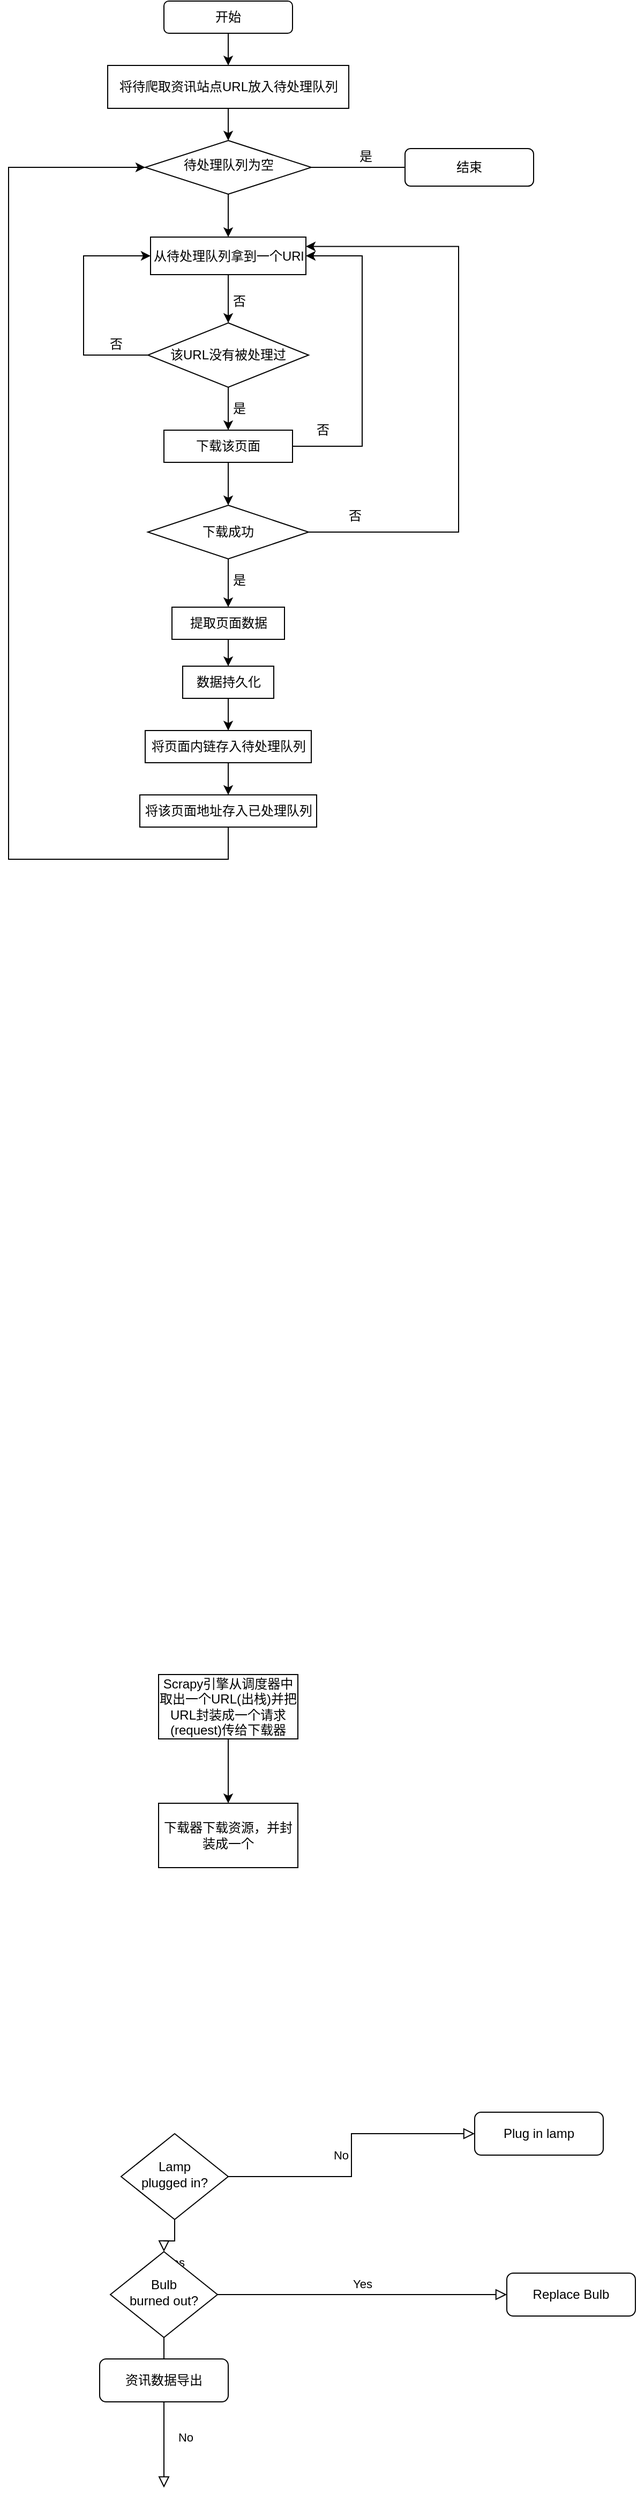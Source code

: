 <mxfile version="17.4.6" type="github">
  <diagram id="C5RBs43oDa-KdzZeNtuy" name="Page-1">
    <mxGraphModel dx="1724" dy="836" grid="1" gridSize="10" guides="1" tooltips="1" connect="1" arrows="1" fold="1" page="1" pageScale="1" pageWidth="827" pageHeight="1169" math="0" shadow="0">
      <root>
        <mxCell id="WIyWlLk6GJQsqaUBKTNV-0" />
        <mxCell id="WIyWlLk6GJQsqaUBKTNV-1" parent="WIyWlLk6GJQsqaUBKTNV-0" />
        <mxCell id="_goN-HZ2zoLXErJVBMWv-7" value="" style="edgeStyle=orthogonalEdgeStyle;rounded=0;orthogonalLoop=1;jettySize=auto;html=1;" edge="1" parent="WIyWlLk6GJQsqaUBKTNV-1" source="WIyWlLk6GJQsqaUBKTNV-3">
          <mxGeometry relative="1" as="geometry">
            <mxPoint x="225" y="80" as="targetPoint" />
          </mxGeometry>
        </mxCell>
        <mxCell id="WIyWlLk6GJQsqaUBKTNV-3" value="开始" style="rounded=1;whiteSpace=wrap;html=1;fontSize=12;glass=0;strokeWidth=1;shadow=0;" parent="WIyWlLk6GJQsqaUBKTNV-1" vertex="1">
          <mxGeometry x="165" y="20" width="120" height="30" as="geometry" />
        </mxCell>
        <mxCell id="WIyWlLk6GJQsqaUBKTNV-4" value="Yes" style="rounded=0;html=1;jettySize=auto;orthogonalLoop=1;fontSize=11;endArrow=block;endFill=0;endSize=8;strokeWidth=1;shadow=0;labelBackgroundColor=none;edgeStyle=orthogonalEdgeStyle;" parent="WIyWlLk6GJQsqaUBKTNV-1" source="WIyWlLk6GJQsqaUBKTNV-6" target="WIyWlLk6GJQsqaUBKTNV-10" edge="1">
          <mxGeometry y="20" relative="1" as="geometry">
            <mxPoint as="offset" />
          </mxGeometry>
        </mxCell>
        <mxCell id="WIyWlLk6GJQsqaUBKTNV-5" value="No" style="edgeStyle=orthogonalEdgeStyle;rounded=0;html=1;jettySize=auto;orthogonalLoop=1;fontSize=11;endArrow=block;endFill=0;endSize=8;strokeWidth=1;shadow=0;labelBackgroundColor=none;" parent="WIyWlLk6GJQsqaUBKTNV-1" source="WIyWlLk6GJQsqaUBKTNV-6" target="WIyWlLk6GJQsqaUBKTNV-7" edge="1">
          <mxGeometry y="10" relative="1" as="geometry">
            <mxPoint as="offset" />
          </mxGeometry>
        </mxCell>
        <mxCell id="WIyWlLk6GJQsqaUBKTNV-6" value="Lamp&lt;br&gt;plugged in?" style="rhombus;whiteSpace=wrap;html=1;shadow=0;fontFamily=Helvetica;fontSize=12;align=center;strokeWidth=1;spacing=6;spacingTop=-4;" parent="WIyWlLk6GJQsqaUBKTNV-1" vertex="1">
          <mxGeometry x="125" y="2008" width="100" height="80" as="geometry" />
        </mxCell>
        <mxCell id="WIyWlLk6GJQsqaUBKTNV-7" value="Plug in lamp" style="rounded=1;whiteSpace=wrap;html=1;fontSize=12;glass=0;strokeWidth=1;shadow=0;" parent="WIyWlLk6GJQsqaUBKTNV-1" vertex="1">
          <mxGeometry x="455" y="1988" width="120" height="40" as="geometry" />
        </mxCell>
        <mxCell id="WIyWlLk6GJQsqaUBKTNV-8" value="No" style="rounded=0;html=1;jettySize=auto;orthogonalLoop=1;fontSize=11;endArrow=block;endFill=0;endSize=8;strokeWidth=1;shadow=0;labelBackgroundColor=none;edgeStyle=orthogonalEdgeStyle;" parent="WIyWlLk6GJQsqaUBKTNV-1" source="WIyWlLk6GJQsqaUBKTNV-10" edge="1">
          <mxGeometry x="0.333" y="20" relative="1" as="geometry">
            <mxPoint as="offset" />
            <mxPoint x="165" y="2338" as="targetPoint" />
          </mxGeometry>
        </mxCell>
        <mxCell id="WIyWlLk6GJQsqaUBKTNV-9" value="Yes" style="edgeStyle=orthogonalEdgeStyle;rounded=0;html=1;jettySize=auto;orthogonalLoop=1;fontSize=11;endArrow=block;endFill=0;endSize=8;strokeWidth=1;shadow=0;labelBackgroundColor=none;" parent="WIyWlLk6GJQsqaUBKTNV-1" source="WIyWlLk6GJQsqaUBKTNV-10" target="WIyWlLk6GJQsqaUBKTNV-12" edge="1">
          <mxGeometry y="10" relative="1" as="geometry">
            <mxPoint as="offset" />
          </mxGeometry>
        </mxCell>
        <mxCell id="WIyWlLk6GJQsqaUBKTNV-10" value="Bulb&lt;br&gt;burned out?" style="rhombus;whiteSpace=wrap;html=1;shadow=0;fontFamily=Helvetica;fontSize=12;align=center;strokeWidth=1;spacing=6;spacingTop=-4;" parent="WIyWlLk6GJQsqaUBKTNV-1" vertex="1">
          <mxGeometry x="115" y="2118" width="100" height="80" as="geometry" />
        </mxCell>
        <mxCell id="WIyWlLk6GJQsqaUBKTNV-11" value="资讯数据导出" style="rounded=1;whiteSpace=wrap;html=1;fontSize=12;glass=0;strokeWidth=1;shadow=0;" parent="WIyWlLk6GJQsqaUBKTNV-1" vertex="1">
          <mxGeometry x="105" y="2218" width="120" height="40" as="geometry" />
        </mxCell>
        <mxCell id="WIyWlLk6GJQsqaUBKTNV-12" value="Replace Bulb" style="rounded=1;whiteSpace=wrap;html=1;fontSize=12;glass=0;strokeWidth=1;shadow=0;" parent="WIyWlLk6GJQsqaUBKTNV-1" vertex="1">
          <mxGeometry x="485" y="2138" width="120" height="40" as="geometry" />
        </mxCell>
        <mxCell id="_goN-HZ2zoLXErJVBMWv-11" value="" style="edgeStyle=orthogonalEdgeStyle;rounded=0;orthogonalLoop=1;jettySize=auto;html=1;" edge="1" parent="WIyWlLk6GJQsqaUBKTNV-1" source="_goN-HZ2zoLXErJVBMWv-8" target="_goN-HZ2zoLXErJVBMWv-10">
          <mxGeometry relative="1" as="geometry" />
        </mxCell>
        <mxCell id="_goN-HZ2zoLXErJVBMWv-8" value="Scrapy引擎从调度器中取出一个URL(出栈)并把URL封装成一个请求(request)传给下载器" style="whiteSpace=wrap;html=1;rounded=0;" vertex="1" parent="WIyWlLk6GJQsqaUBKTNV-1">
          <mxGeometry x="160" y="1580" width="130" height="60" as="geometry" />
        </mxCell>
        <mxCell id="_goN-HZ2zoLXErJVBMWv-10" value="下载器下载资源，并封装成一个" style="whiteSpace=wrap;html=1;rounded=0;" vertex="1" parent="WIyWlLk6GJQsqaUBKTNV-1">
          <mxGeometry x="160" y="1700" width="130" height="60" as="geometry" />
        </mxCell>
        <mxCell id="_goN-HZ2zoLXErJVBMWv-16" value="" style="edgeStyle=orthogonalEdgeStyle;rounded=0;orthogonalLoop=1;jettySize=auto;html=1;" edge="1" parent="WIyWlLk6GJQsqaUBKTNV-1">
          <mxGeometry relative="1" as="geometry">
            <mxPoint x="225" y="120" as="sourcePoint" />
            <mxPoint x="225" y="150" as="targetPoint" />
          </mxGeometry>
        </mxCell>
        <mxCell id="_goN-HZ2zoLXErJVBMWv-20" style="edgeStyle=orthogonalEdgeStyle;rounded=0;orthogonalLoop=1;jettySize=auto;html=1;exitX=1;exitY=0.5;exitDx=0;exitDy=0;entryX=0;entryY=0.5;entryDx=0;entryDy=0;" edge="1" parent="WIyWlLk6GJQsqaUBKTNV-1" source="_goN-HZ2zoLXErJVBMWv-18" target="_goN-HZ2zoLXErJVBMWv-19">
          <mxGeometry relative="1" as="geometry">
            <Array as="points">
              <mxPoint x="400" y="175" />
            </Array>
          </mxGeometry>
        </mxCell>
        <mxCell id="_goN-HZ2zoLXErJVBMWv-25" style="edgeStyle=orthogonalEdgeStyle;rounded=0;orthogonalLoop=1;jettySize=auto;html=1;entryX=0.5;entryY=0;entryDx=0;entryDy=0;" edge="1" parent="WIyWlLk6GJQsqaUBKTNV-1" source="_goN-HZ2zoLXErJVBMWv-18" target="_goN-HZ2zoLXErJVBMWv-24">
          <mxGeometry relative="1" as="geometry" />
        </mxCell>
        <mxCell id="_goN-HZ2zoLXErJVBMWv-18" value="待处理队列为空" style="rhombus;whiteSpace=wrap;html=1;shadow=0;fontFamily=Helvetica;fontSize=12;align=center;strokeWidth=1;spacing=6;spacingTop=-4;" vertex="1" parent="WIyWlLk6GJQsqaUBKTNV-1">
          <mxGeometry x="147.5" y="150" width="155" height="50" as="geometry" />
        </mxCell>
        <mxCell id="_goN-HZ2zoLXErJVBMWv-19" value="结束" style="rounded=1;whiteSpace=wrap;html=1;fontSize=12;glass=0;strokeWidth=1;shadow=0;" vertex="1" parent="WIyWlLk6GJQsqaUBKTNV-1">
          <mxGeometry x="390" y="157.5" width="120" height="35" as="geometry" />
        </mxCell>
        <mxCell id="_goN-HZ2zoLXErJVBMWv-22" value="是" style="text;html=1;align=center;verticalAlign=middle;resizable=0;points=[];autosize=1;strokeColor=none;fillColor=none;" vertex="1" parent="WIyWlLk6GJQsqaUBKTNV-1">
          <mxGeometry x="337.5" y="155" width="30" height="20" as="geometry" />
        </mxCell>
        <mxCell id="_goN-HZ2zoLXErJVBMWv-23" value="&lt;span&gt;将待爬取资讯站点URL放入待处理队列&lt;/span&gt;" style="rounded=0;whiteSpace=wrap;html=1;" vertex="1" parent="WIyWlLk6GJQsqaUBKTNV-1">
          <mxGeometry x="112.5" y="80" width="225" height="40" as="geometry" />
        </mxCell>
        <mxCell id="_goN-HZ2zoLXErJVBMWv-31" style="edgeStyle=orthogonalEdgeStyle;rounded=0;orthogonalLoop=1;jettySize=auto;html=1;" edge="1" parent="WIyWlLk6GJQsqaUBKTNV-1" source="_goN-HZ2zoLXErJVBMWv-24" target="_goN-HZ2zoLXErJVBMWv-27">
          <mxGeometry relative="1" as="geometry" />
        </mxCell>
        <mxCell id="_goN-HZ2zoLXErJVBMWv-24" value="从待处理队列拿到一个URl" style="rounded=0;whiteSpace=wrap;html=1;" vertex="1" parent="WIyWlLk6GJQsqaUBKTNV-1">
          <mxGeometry x="152.5" y="240" width="145" height="35" as="geometry" />
        </mxCell>
        <mxCell id="_goN-HZ2zoLXErJVBMWv-26" value="否" style="text;html=1;align=center;verticalAlign=middle;resizable=0;points=[];autosize=1;strokeColor=none;fillColor=none;" vertex="1" parent="WIyWlLk6GJQsqaUBKTNV-1">
          <mxGeometry x="220" y="290" width="30" height="20" as="geometry" />
        </mxCell>
        <mxCell id="_goN-HZ2zoLXErJVBMWv-29" style="edgeStyle=orthogonalEdgeStyle;rounded=0;orthogonalLoop=1;jettySize=auto;html=1;entryX=0.5;entryY=0;entryDx=0;entryDy=0;" edge="1" parent="WIyWlLk6GJQsqaUBKTNV-1" source="_goN-HZ2zoLXErJVBMWv-27" target="_goN-HZ2zoLXErJVBMWv-28">
          <mxGeometry relative="1" as="geometry" />
        </mxCell>
        <mxCell id="_goN-HZ2zoLXErJVBMWv-38" style="edgeStyle=orthogonalEdgeStyle;rounded=0;orthogonalLoop=1;jettySize=auto;html=1;entryX=0;entryY=0.5;entryDx=0;entryDy=0;strokeColor=default;" edge="1" parent="WIyWlLk6GJQsqaUBKTNV-1" source="_goN-HZ2zoLXErJVBMWv-27" target="_goN-HZ2zoLXErJVBMWv-24">
          <mxGeometry relative="1" as="geometry">
            <Array as="points">
              <mxPoint x="90" y="350" />
              <mxPoint x="90" y="258" />
            </Array>
          </mxGeometry>
        </mxCell>
        <mxCell id="_goN-HZ2zoLXErJVBMWv-27" value="该URL没有被处理过" style="rhombus;whiteSpace=wrap;html=1;" vertex="1" parent="WIyWlLk6GJQsqaUBKTNV-1">
          <mxGeometry x="150" y="320" width="150" height="60" as="geometry" />
        </mxCell>
        <mxCell id="_goN-HZ2zoLXErJVBMWv-42" style="edgeStyle=orthogonalEdgeStyle;rounded=0;orthogonalLoop=1;jettySize=auto;html=1;entryX=0.5;entryY=0;entryDx=0;entryDy=0;strokeColor=default;" edge="1" parent="WIyWlLk6GJQsqaUBKTNV-1" source="_goN-HZ2zoLXErJVBMWv-28" target="_goN-HZ2zoLXErJVBMWv-41">
          <mxGeometry relative="1" as="geometry" />
        </mxCell>
        <mxCell id="_goN-HZ2zoLXErJVBMWv-55" style="edgeStyle=orthogonalEdgeStyle;rounded=0;orthogonalLoop=1;jettySize=auto;html=1;entryX=1;entryY=0.5;entryDx=0;entryDy=0;strokeColor=default;" edge="1" parent="WIyWlLk6GJQsqaUBKTNV-1" source="_goN-HZ2zoLXErJVBMWv-28" target="_goN-HZ2zoLXErJVBMWv-24">
          <mxGeometry relative="1" as="geometry">
            <Array as="points">
              <mxPoint x="350" y="435" />
              <mxPoint x="350" y="258" />
            </Array>
          </mxGeometry>
        </mxCell>
        <mxCell id="_goN-HZ2zoLXErJVBMWv-28" value="下载该页面" style="rounded=0;whiteSpace=wrap;html=1;" vertex="1" parent="WIyWlLk6GJQsqaUBKTNV-1">
          <mxGeometry x="165" y="420" width="120" height="30" as="geometry" />
        </mxCell>
        <mxCell id="_goN-HZ2zoLXErJVBMWv-30" value="是" style="text;html=1;align=center;verticalAlign=middle;resizable=0;points=[];autosize=1;strokeColor=none;fillColor=none;" vertex="1" parent="WIyWlLk6GJQsqaUBKTNV-1">
          <mxGeometry x="220" y="390" width="30" height="20" as="geometry" />
        </mxCell>
        <mxCell id="_goN-HZ2zoLXErJVBMWv-40" value="否" style="text;html=1;align=center;verticalAlign=middle;resizable=0;points=[];autosize=1;strokeColor=none;fillColor=none;" vertex="1" parent="WIyWlLk6GJQsqaUBKTNV-1">
          <mxGeometry x="105" y="330" width="30" height="20" as="geometry" />
        </mxCell>
        <mxCell id="_goN-HZ2zoLXErJVBMWv-44" style="edgeStyle=orthogonalEdgeStyle;rounded=0;orthogonalLoop=1;jettySize=auto;html=1;entryX=0.5;entryY=0;entryDx=0;entryDy=0;strokeColor=default;" edge="1" parent="WIyWlLk6GJQsqaUBKTNV-1" source="_goN-HZ2zoLXErJVBMWv-41" target="_goN-HZ2zoLXErJVBMWv-43">
          <mxGeometry relative="1" as="geometry" />
        </mxCell>
        <mxCell id="_goN-HZ2zoLXErJVBMWv-46" style="edgeStyle=orthogonalEdgeStyle;rounded=0;orthogonalLoop=1;jettySize=auto;html=1;entryX=1;entryY=0.25;entryDx=0;entryDy=0;strokeColor=default;" edge="1" parent="WIyWlLk6GJQsqaUBKTNV-1" source="_goN-HZ2zoLXErJVBMWv-41" target="_goN-HZ2zoLXErJVBMWv-24">
          <mxGeometry relative="1" as="geometry">
            <Array as="points">
              <mxPoint x="440" y="515" />
              <mxPoint x="440" y="249" />
            </Array>
          </mxGeometry>
        </mxCell>
        <mxCell id="_goN-HZ2zoLXErJVBMWv-41" value="下载成功" style="rhombus;whiteSpace=wrap;html=1;" vertex="1" parent="WIyWlLk6GJQsqaUBKTNV-1">
          <mxGeometry x="150" y="490" width="150" height="50" as="geometry" />
        </mxCell>
        <mxCell id="_goN-HZ2zoLXErJVBMWv-58" style="edgeStyle=orthogonalEdgeStyle;rounded=0;orthogonalLoop=1;jettySize=auto;html=1;entryX=0.5;entryY=0;entryDx=0;entryDy=0;strokeColor=default;" edge="1" parent="WIyWlLk6GJQsqaUBKTNV-1" source="_goN-HZ2zoLXErJVBMWv-43" target="_goN-HZ2zoLXErJVBMWv-57">
          <mxGeometry relative="1" as="geometry" />
        </mxCell>
        <mxCell id="_goN-HZ2zoLXErJVBMWv-43" value="提取页面数据" style="rounded=0;whiteSpace=wrap;html=1;" vertex="1" parent="WIyWlLk6GJQsqaUBKTNV-1">
          <mxGeometry x="172.5" y="585" width="105" height="30" as="geometry" />
        </mxCell>
        <mxCell id="_goN-HZ2zoLXErJVBMWv-45" value="是" style="text;html=1;align=center;verticalAlign=middle;resizable=0;points=[];autosize=1;strokeColor=none;fillColor=none;" vertex="1" parent="WIyWlLk6GJQsqaUBKTNV-1">
          <mxGeometry x="220" y="550" width="30" height="20" as="geometry" />
        </mxCell>
        <mxCell id="_goN-HZ2zoLXErJVBMWv-52" style="edgeStyle=orthogonalEdgeStyle;rounded=0;orthogonalLoop=1;jettySize=auto;html=1;entryX=0.5;entryY=0;entryDx=0;entryDy=0;strokeColor=default;" edge="1" parent="WIyWlLk6GJQsqaUBKTNV-1" source="_goN-HZ2zoLXErJVBMWv-49" target="_goN-HZ2zoLXErJVBMWv-51">
          <mxGeometry relative="1" as="geometry" />
        </mxCell>
        <mxCell id="_goN-HZ2zoLXErJVBMWv-49" value="将页面内链存入待处理队列" style="rounded=0;whiteSpace=wrap;html=1;" vertex="1" parent="WIyWlLk6GJQsqaUBKTNV-1">
          <mxGeometry x="147.5" y="700" width="155" height="30" as="geometry" />
        </mxCell>
        <mxCell id="_goN-HZ2zoLXErJVBMWv-61" style="edgeStyle=orthogonalEdgeStyle;rounded=0;orthogonalLoop=1;jettySize=auto;html=1;entryX=0;entryY=0.5;entryDx=0;entryDy=0;strokeColor=default;" edge="1" parent="WIyWlLk6GJQsqaUBKTNV-1" source="_goN-HZ2zoLXErJVBMWv-51" target="_goN-HZ2zoLXErJVBMWv-18">
          <mxGeometry relative="1" as="geometry">
            <Array as="points">
              <mxPoint x="225" y="820" />
              <mxPoint x="20" y="820" />
              <mxPoint x="20" y="175" />
            </Array>
          </mxGeometry>
        </mxCell>
        <mxCell id="_goN-HZ2zoLXErJVBMWv-51" value="将该页面地址存入已处理队列" style="rounded=0;whiteSpace=wrap;html=1;" vertex="1" parent="WIyWlLk6GJQsqaUBKTNV-1">
          <mxGeometry x="142.5" y="760" width="165" height="30" as="geometry" />
        </mxCell>
        <mxCell id="_goN-HZ2zoLXErJVBMWv-56" value="否" style="text;html=1;align=center;verticalAlign=middle;resizable=0;points=[];autosize=1;strokeColor=none;fillColor=none;" vertex="1" parent="WIyWlLk6GJQsqaUBKTNV-1">
          <mxGeometry x="297.5" y="410" width="30" height="20" as="geometry" />
        </mxCell>
        <mxCell id="_goN-HZ2zoLXErJVBMWv-59" style="edgeStyle=orthogonalEdgeStyle;rounded=0;orthogonalLoop=1;jettySize=auto;html=1;entryX=0.5;entryY=0;entryDx=0;entryDy=0;strokeColor=default;" edge="1" parent="WIyWlLk6GJQsqaUBKTNV-1" source="_goN-HZ2zoLXErJVBMWv-57" target="_goN-HZ2zoLXErJVBMWv-49">
          <mxGeometry relative="1" as="geometry" />
        </mxCell>
        <mxCell id="_goN-HZ2zoLXErJVBMWv-57" value="数据持久化" style="rounded=0;whiteSpace=wrap;html=1;" vertex="1" parent="WIyWlLk6GJQsqaUBKTNV-1">
          <mxGeometry x="182.5" y="640" width="85" height="30" as="geometry" />
        </mxCell>
        <mxCell id="_goN-HZ2zoLXErJVBMWv-70" value="否" style="text;html=1;align=center;verticalAlign=middle;resizable=0;points=[];autosize=1;strokeColor=none;fillColor=none;" vertex="1" parent="WIyWlLk6GJQsqaUBKTNV-1">
          <mxGeometry x="327.5" y="490" width="30" height="20" as="geometry" />
        </mxCell>
      </root>
    </mxGraphModel>
  </diagram>
</mxfile>
